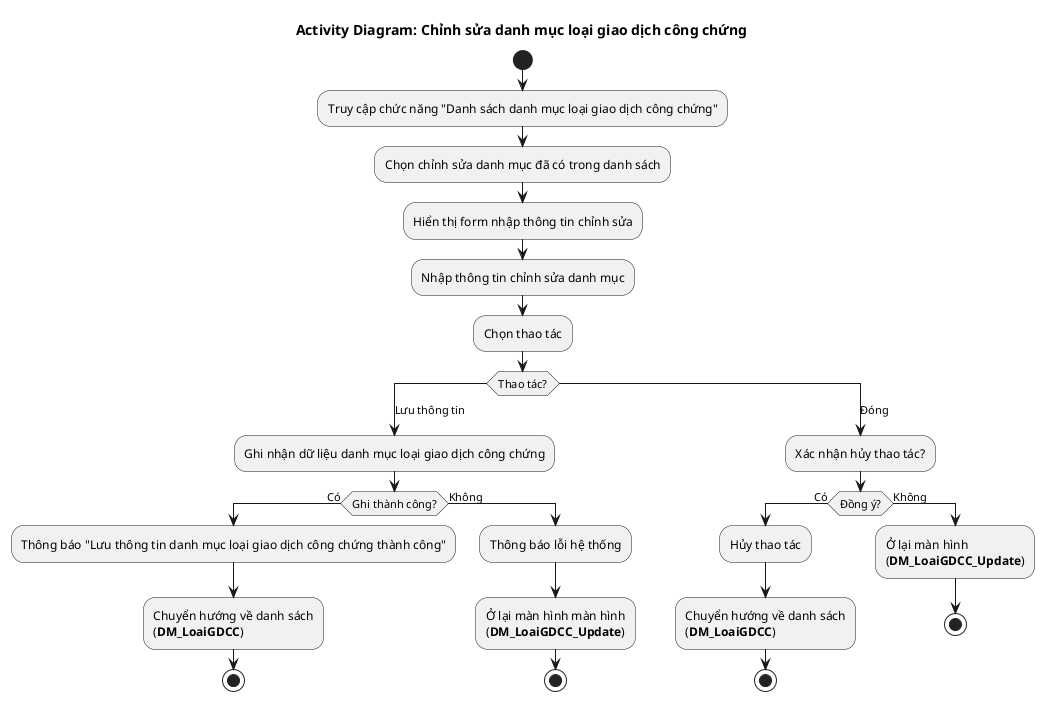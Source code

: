 @startuml DM_LoaiGDCC_Update
!pragma layout smetana
title Activity Diagram: Chỉnh sửa danh mục loại giao dịch công chứng
start
:Truy cập chức năng "Danh sách danh mục loại giao dịch công chứng";
:Chọn chỉnh sửa danh mục đã có trong danh sách;
:Hiển thị form nhập thông tin chỉnh sửa;
:Nhập thông tin chỉnh sửa danh mục;
  :Chọn thao tác;
  switch (Thao tác?)
    case (Lưu thông tin)
      :Ghi nhận dữ liệu danh mục loại giao dịch công chứng;
        if (Ghi thành công?) then (Có)
        :Thông báo "Lưu thông tin danh mục loại giao dịch công chứng thành công";
        :Chuyển hướng về danh sách\n(**DM_LoaiGDCC**);
        stop
      else (Không)
        :Thông báo lỗi hệ thống;
        :Ở lại màn hình màn hình\n(**DM_LoaiGDCC_Update**);
        stop
      endif
    case (Đóng)
      :Xác nhận hủy thao tác?;
      if (Đồng ý?) then (Có)
        :Hủy thao tác;
        :Chuyển hướng về danh sách\n(**DM_LoaiGDCC**);
        stop
      else (Không)
        :Ở lại màn hình\n(**DM_LoaiGDCC_Update**);
        stop
      endif
  endswitch
@enduml
